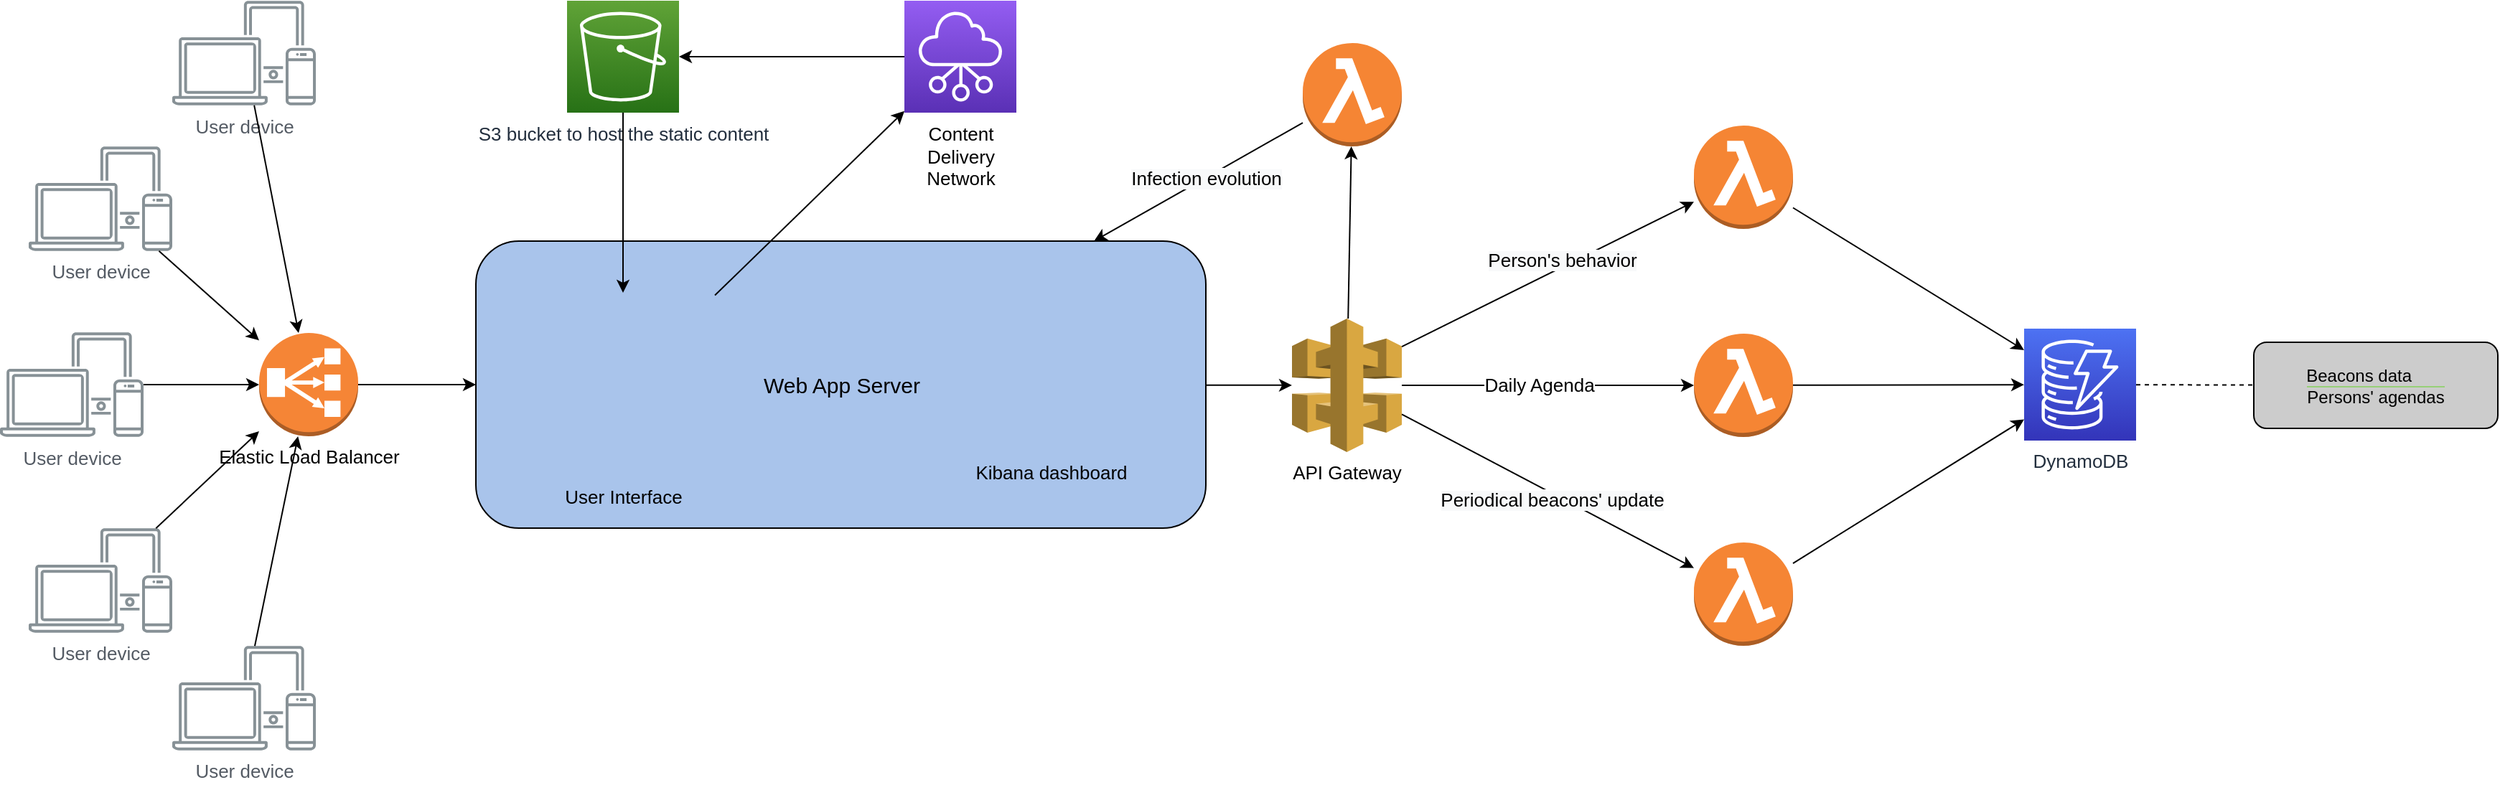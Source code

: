 <mxfile version="12.8.6" type="device"><diagram id="Ht1M8jgEwFfnCIfOTk4-" name="Page-1"><mxGraphModel dx="200" dy="1049" grid="1" gridSize="10" guides="1" tooltips="1" connect="1" arrows="1" fold="1" page="1" pageScale="1" pageWidth="1169" pageHeight="827" math="0" shadow="0"><root><mxCell id="0"/><mxCell id="1" parent="0"/><mxCell id="9oPqN2CJgTP7Hpa33Y2I-14" value="&lt;span id=&quot;docs-internal-guid-adabdd40-7fff-e284-919d-42149fb8a76f&quot;&gt;&lt;span style=&quot;font-family: &amp;#34;arial&amp;#34; ; background-color: transparent ; vertical-align: baseline ; white-space: pre-wrap&quot;&gt;&lt;font style=&quot;font-size: 15px&quot;&gt;Web App Server&lt;/font&gt;&lt;/span&gt;&lt;/span&gt;" style="rounded=1;whiteSpace=wrap;html=1;fillColor=#A9C4EB;" vertex="1" parent="1"><mxGeometry x="451.5" y="-200" width="508.5" height="200" as="geometry"/></mxCell><mxCell id="9oPqN2CJgTP7Hpa33Y2I-1" value="&lt;font style=&quot;font-size: 13px&quot;&gt;User device&lt;/font&gt;" style="outlineConnect=0;gradientColor=none;fontColor=#545B64;strokeColor=none;fillColor=#879196;dashed=0;verticalLabelPosition=bottom;verticalAlign=top;align=center;html=1;fontSize=12;fontStyle=0;aspect=fixed;shape=mxgraph.aws4.illustration_devices;pointerEvents=1" vertex="1" parent="1"><mxGeometry x="120" y="-136.5" width="100" height="73" as="geometry"/></mxCell><mxCell id="9oPqN2CJgTP7Hpa33Y2I-5" value="&lt;font style=&quot;font-size: 13px&quot;&gt;Elastic Load Balancer&lt;/font&gt;" style="outlineConnect=0;dashed=0;verticalLabelPosition=bottom;verticalAlign=top;align=center;html=1;shape=mxgraph.aws3.classic_load_balancer;fillColor=#F58536;gradientColor=none;" vertex="1" parent="1"><mxGeometry x="300.5" y="-136" width="69" height="72" as="geometry"/></mxCell><mxCell id="9oPqN2CJgTP7Hpa33Y2I-6" value="&lt;font style=&quot;font-size: 13px&quot;&gt;User Interface&lt;/font&gt;" style="shape=image;html=1;verticalAlign=top;verticalLabelPosition=bottom;labelBackgroundColor=#A9C4EB;imageAspect=0;aspect=fixed;image=https://cdn4.iconfinder.com/data/icons/technology-83/1000/app_frontend_end_front_front-end_front_end_development-128.png" vertex="1" parent="1"><mxGeometry x="490" y="-164" width="128" height="128" as="geometry"/></mxCell><mxCell id="9oPqN2CJgTP7Hpa33Y2I-8" value="&lt;span id=&quot;docs-internal-guid-7b78aea1-7fff-2cf8-7465-cf55b05e8528&quot;&gt;&lt;span style=&quot;color: rgb(0 , 0 , 0) ; background-color: transparent ; vertical-align: baseline ; white-space: pre-wrap&quot;&gt;&lt;font style=&quot;font-size: 13px&quot;&gt;Content Delivery Network&lt;/font&gt;&lt;/span&gt;&lt;/span&gt;" style="outlineConnect=0;fontColor=#232F3E;gradientColor=#945DF2;gradientDirection=north;fillColor=#5A30B5;strokeColor=#ffffff;dashed=0;verticalLabelPosition=bottom;verticalAlign=top;align=center;html=1;fontSize=12;fontStyle=0;aspect=fixed;shape=mxgraph.aws4.resourceIcon;resIcon=mxgraph.aws4.networking_and_content_delivery;" vertex="1" parent="1"><mxGeometry x="750" y="-367.5" width="78" height="78" as="geometry"/></mxCell><mxCell id="9oPqN2CJgTP7Hpa33Y2I-17" value="" style="endArrow=classic;html=1;" edge="1" parent="1" source="9oPqN2CJgTP7Hpa33Y2I-6" target="9oPqN2CJgTP7Hpa33Y2I-8"><mxGeometry width="50" height="50" relative="1" as="geometry"><mxPoint x="580" y="-170" as="sourcePoint"/><mxPoint x="630" y="-220" as="targetPoint"/></mxGeometry></mxCell><mxCell id="9oPqN2CJgTP7Hpa33Y2I-18" value="" style="endArrow=classic;html=1;" edge="1" parent="1" source="9oPqN2CJgTP7Hpa33Y2I-71" target="9oPqN2CJgTP7Hpa33Y2I-6"><mxGeometry width="50" height="50" relative="1" as="geometry"><mxPoint x="554" y="-263.5" as="sourcePoint"/><mxPoint x="646.064" y="-282.0" as="targetPoint"/></mxGeometry></mxCell><mxCell id="9oPqN2CJgTP7Hpa33Y2I-19" value="" style="endArrow=classic;html=1;" edge="1" parent="1" source="9oPqN2CJgTP7Hpa33Y2I-8" target="9oPqN2CJgTP7Hpa33Y2I-71"><mxGeometry width="50" height="50" relative="1" as="geometry"><mxPoint x="585.548" y="-188.5" as="sourcePoint"/><mxPoint x="594" y="-328.5" as="targetPoint"/></mxGeometry></mxCell><mxCell id="9oPqN2CJgTP7Hpa33Y2I-22" value="" style="endArrow=classic;html=1;" edge="1" parent="1" source="9oPqN2CJgTP7Hpa33Y2I-1" target="9oPqN2CJgTP7Hpa33Y2I-5"><mxGeometry width="50" height="50" relative="1" as="geometry"><mxPoint x="521.5" y="-256" as="sourcePoint"/><mxPoint x="521.5" y="-198.5" as="targetPoint"/></mxGeometry></mxCell><mxCell id="9oPqN2CJgTP7Hpa33Y2I-23" value="" style="endArrow=classic;html=1;" edge="1" parent="1" source="9oPqN2CJgTP7Hpa33Y2I-5" target="9oPqN2CJgTP7Hpa33Y2I-14"><mxGeometry width="50" height="50" relative="1" as="geometry"><mxPoint x="531.5" y="-246" as="sourcePoint"/><mxPoint x="531.5" y="-188.5" as="targetPoint"/></mxGeometry></mxCell><mxCell id="9oPqN2CJgTP7Hpa33Y2I-24" value="&lt;font style=&quot;font-size: 13px&quot;&gt;API Gateway&lt;/font&gt;" style="outlineConnect=0;dashed=0;verticalLabelPosition=bottom;verticalAlign=top;align=center;html=1;shape=mxgraph.aws3.api_gateway;fillColor=#D9A741;gradientColor=none;" vertex="1" parent="1"><mxGeometry x="1020" y="-146" width="76.5" height="93" as="geometry"/></mxCell><mxCell id="9oPqN2CJgTP7Hpa33Y2I-25" value="" style="endArrow=classic;html=1;" edge="1" parent="1" source="9oPqN2CJgTP7Hpa33Y2I-14" target="9oPqN2CJgTP7Hpa33Y2I-24"><mxGeometry width="50" height="50" relative="1" as="geometry"><mxPoint x="880" y="-292" as="sourcePoint"/><mxPoint x="962" y="-292" as="targetPoint"/></mxGeometry></mxCell><mxCell id="9oPqN2CJgTP7Hpa33Y2I-26" value="" style="outlineConnect=0;dashed=0;verticalLabelPosition=bottom;verticalAlign=top;align=center;html=1;shape=mxgraph.aws3.lambda_function;fillColor=#F58534;gradientColor=none;" vertex="1" parent="1"><mxGeometry x="1300" y="-135.5" width="69" height="72" as="geometry"/></mxCell><mxCell id="9oPqN2CJgTP7Hpa33Y2I-27" value="" style="outlineConnect=0;dashed=0;verticalLabelPosition=bottom;verticalAlign=top;align=center;html=1;shape=mxgraph.aws3.lambda_function;fillColor=#F58534;gradientColor=none;" vertex="1" parent="1"><mxGeometry x="1300" y="10" width="69" height="72" as="geometry"/></mxCell><mxCell id="9oPqN2CJgTP7Hpa33Y2I-28" value="" style="outlineConnect=0;dashed=0;verticalLabelPosition=bottom;verticalAlign=top;align=center;html=1;shape=mxgraph.aws3.lambda_function;fillColor=#F58534;gradientColor=none;" vertex="1" parent="1"><mxGeometry x="1300" y="-280.5" width="69" height="72" as="geometry"/></mxCell><mxCell id="9oPqN2CJgTP7Hpa33Y2I-30" value="" style="endArrow=classic;html=1;" edge="1" parent="1" source="9oPqN2CJgTP7Hpa33Y2I-24" target="9oPqN2CJgTP7Hpa33Y2I-27"><mxGeometry width="50" height="50" relative="1" as="geometry"><mxPoint x="970" y="-89.639" as="sourcePoint"/><mxPoint x="1030" y="-89.554" as="targetPoint"/></mxGeometry></mxCell><mxCell id="9oPqN2CJgTP7Hpa33Y2I-38" value="&lt;span style=&quot;background-color: rgb(248 , 249 , 250)&quot;&gt;&lt;font style=&quot;font-size: 13px&quot;&gt;Periodical beacons' update&lt;/font&gt;&lt;/span&gt;" style="text;html=1;align=center;verticalAlign=middle;resizable=0;points=[];labelBackgroundColor=#ffffff;" vertex="1" connectable="0" parent="9oPqN2CJgTP7Hpa33Y2I-30"><mxGeometry x="0.481" relative="1" as="geometry"><mxPoint x="-46.91" y="-19.87" as="offset"/></mxGeometry></mxCell><mxCell id="9oPqN2CJgTP7Hpa33Y2I-31" value="" style="endArrow=classic;html=1;" edge="1" parent="1" source="9oPqN2CJgTP7Hpa33Y2I-24" target="9oPqN2CJgTP7Hpa33Y2I-26"><mxGeometry width="50" height="50" relative="1" as="geometry"><mxPoint x="980" y="-79.639" as="sourcePoint"/><mxPoint x="1040" y="-79.554" as="targetPoint"/></mxGeometry></mxCell><mxCell id="9oPqN2CJgTP7Hpa33Y2I-35" value="&lt;font style=&quot;font-size: 13px&quot;&gt;Daily Agenda&lt;/font&gt;" style="text;html=1;align=center;verticalAlign=middle;resizable=0;points=[];labelBackgroundColor=#ffffff;" vertex="1" connectable="0" parent="9oPqN2CJgTP7Hpa33Y2I-31"><mxGeometry x="-0.212" y="1" relative="1" as="geometry"><mxPoint x="15.51" y="0.44" as="offset"/></mxGeometry></mxCell><mxCell id="9oPqN2CJgTP7Hpa33Y2I-32" value="" style="endArrow=classic;html=1;exitX=1;exitY=0.21;exitDx=0;exitDy=0;exitPerimeter=0;" edge="1" parent="1" source="9oPqN2CJgTP7Hpa33Y2I-24" target="9oPqN2CJgTP7Hpa33Y2I-28"><mxGeometry width="50" height="50" relative="1" as="geometry"><mxPoint x="990" y="-69.639" as="sourcePoint"/><mxPoint x="1050" y="-69.554" as="targetPoint"/></mxGeometry></mxCell><mxCell id="9oPqN2CJgTP7Hpa33Y2I-37" value="&lt;span style=&quot;background-color: rgb(248 , 249 , 250)&quot;&gt;&lt;font style=&quot;font-size: 13px&quot;&gt;Person's behavior&lt;/font&gt;&lt;/span&gt;" style="text;html=1;align=center;verticalAlign=middle;resizable=0;points=[];labelBackgroundColor=#ffffff;" vertex="1" connectable="0" parent="9oPqN2CJgTP7Hpa33Y2I-32"><mxGeometry x="0.253" y="-3" relative="1" as="geometry"><mxPoint x="-17.91" as="offset"/></mxGeometry></mxCell><mxCell id="9oPqN2CJgTP7Hpa33Y2I-48" value="&lt;font style=&quot;font-size: 13px&quot;&gt;Kibana dashboard&lt;/font&gt;" style="shape=image;html=1;verticalAlign=top;verticalLabelPosition=bottom;labelBackgroundColor=#A9C4EB;imageAspect=0;aspect=fixed;image=https://cdn4.iconfinder.com/data/icons/logos-brands-5/24/kibana-128.png" vertex="1" parent="1"><mxGeometry x="800" y="-157" width="104" height="104" as="geometry"/></mxCell><mxCell id="9oPqN2CJgTP7Hpa33Y2I-51" value="&lt;font style=&quot;font-size: 13px&quot;&gt;DynamoDB&lt;/font&gt;" style="outlineConnect=0;fontColor=#232F3E;gradientColor=#4D72F3;gradientDirection=north;fillColor=#3334B9;strokeColor=#ffffff;dashed=0;verticalLabelPosition=bottom;verticalAlign=top;align=center;html=1;fontSize=12;fontStyle=0;aspect=fixed;shape=mxgraph.aws4.resourceIcon;resIcon=mxgraph.aws4.dynamodb;" vertex="1" parent="1"><mxGeometry x="1530" y="-139" width="78" height="78" as="geometry"/></mxCell><mxCell id="9oPqN2CJgTP7Hpa33Y2I-54" value="" style="endArrow=classic;html=1;" edge="1" parent="1" source="9oPqN2CJgTP7Hpa33Y2I-28" target="9oPqN2CJgTP7Hpa33Y2I-51"><mxGeometry width="50" height="50" relative="1" as="geometry"><mxPoint x="1490" y="-190" as="sourcePoint"/><mxPoint x="1540" y="-240" as="targetPoint"/></mxGeometry></mxCell><mxCell id="9oPqN2CJgTP7Hpa33Y2I-55" value="" style="endArrow=classic;html=1;" edge="1" parent="1" source="9oPqN2CJgTP7Hpa33Y2I-27" target="9oPqN2CJgTP7Hpa33Y2I-51"><mxGeometry width="50" height="50" relative="1" as="geometry"><mxPoint x="1116.5" y="-79.5" as="sourcePoint"/><mxPoint x="1320" y="-79.5" as="targetPoint"/></mxGeometry></mxCell><mxCell id="9oPqN2CJgTP7Hpa33Y2I-57" value="" style="endArrow=classic;html=1;" edge="1" parent="1" source="9oPqN2CJgTP7Hpa33Y2I-26" target="9oPqN2CJgTP7Hpa33Y2I-51"><mxGeometry width="50" height="50" relative="1" as="geometry"><mxPoint x="1126.5" y="-69.5" as="sourcePoint"/><mxPoint x="1330" y="-69.5" as="targetPoint"/></mxGeometry></mxCell><mxCell id="9oPqN2CJgTP7Hpa33Y2I-59" value="&lt;font style=&quot;font-size: 13px&quot;&gt;User device&lt;/font&gt;" style="outlineConnect=0;gradientColor=none;fontColor=#545B64;strokeColor=none;fillColor=#879196;dashed=0;verticalLabelPosition=bottom;verticalAlign=top;align=center;html=1;fontSize=12;fontStyle=0;aspect=fixed;shape=mxgraph.aws4.illustration_devices;pointerEvents=1" vertex="1" parent="1"><mxGeometry x="240" y="-367.5" width="100" height="73" as="geometry"/></mxCell><mxCell id="9oPqN2CJgTP7Hpa33Y2I-60" value="&lt;font style=&quot;font-size: 13px&quot;&gt;User device&lt;/font&gt;" style="outlineConnect=0;gradientColor=none;fontColor=#545B64;strokeColor=none;fillColor=#879196;dashed=0;verticalLabelPosition=bottom;verticalAlign=top;align=center;html=1;fontSize=12;fontStyle=0;aspect=fixed;shape=mxgraph.aws4.illustration_devices;pointerEvents=1" vertex="1" parent="1"><mxGeometry x="240" y="82" width="100" height="73" as="geometry"/></mxCell><mxCell id="9oPqN2CJgTP7Hpa33Y2I-61" value="&lt;font style=&quot;font-size: 13px&quot;&gt;User device&lt;/font&gt;" style="outlineConnect=0;gradientColor=none;fontColor=#545B64;strokeColor=none;fillColor=#879196;dashed=0;verticalLabelPosition=bottom;verticalAlign=top;align=center;html=1;fontSize=12;fontStyle=0;aspect=fixed;shape=mxgraph.aws4.illustration_devices;pointerEvents=1" vertex="1" parent="1"><mxGeometry x="140" width="100" height="73" as="geometry"/></mxCell><mxCell id="9oPqN2CJgTP7Hpa33Y2I-62" value="&lt;font style=&quot;font-size: 13px&quot;&gt;User device&lt;/font&gt;" style="outlineConnect=0;gradientColor=none;fontColor=#545B64;strokeColor=none;fillColor=#879196;dashed=0;verticalLabelPosition=bottom;verticalAlign=top;align=center;html=1;fontSize=12;fontStyle=0;aspect=fixed;shape=mxgraph.aws4.illustration_devices;pointerEvents=1" vertex="1" parent="1"><mxGeometry x="140" y="-266" width="100" height="73" as="geometry"/></mxCell><mxCell id="9oPqN2CJgTP7Hpa33Y2I-65" value="" style="endArrow=classic;html=1;" edge="1" parent="1" source="9oPqN2CJgTP7Hpa33Y2I-61" target="9oPqN2CJgTP7Hpa33Y2I-5"><mxGeometry width="50" height="50" relative="1" as="geometry"><mxPoint x="230.0" y="-90" as="sourcePoint"/><mxPoint x="310.5" y="-90" as="targetPoint"/></mxGeometry></mxCell><mxCell id="9oPqN2CJgTP7Hpa33Y2I-66" value="" style="endArrow=classic;html=1;" edge="1" parent="1" source="9oPqN2CJgTP7Hpa33Y2I-60" target="9oPqN2CJgTP7Hpa33Y2I-5"><mxGeometry width="50" height="50" relative="1" as="geometry"><mxPoint x="240.0" y="-80" as="sourcePoint"/><mxPoint x="320.5" y="-80" as="targetPoint"/></mxGeometry></mxCell><mxCell id="9oPqN2CJgTP7Hpa33Y2I-67" value="" style="endArrow=classic;html=1;" edge="1" parent="1" source="9oPqN2CJgTP7Hpa33Y2I-59" target="9oPqN2CJgTP7Hpa33Y2I-5"><mxGeometry width="50" height="50" relative="1" as="geometry"><mxPoint x="250.0" y="-70" as="sourcePoint"/><mxPoint x="330.5" y="-70" as="targetPoint"/></mxGeometry></mxCell><mxCell id="9oPqN2CJgTP7Hpa33Y2I-68" value="" style="endArrow=classic;html=1;" edge="1" parent="1" source="9oPqN2CJgTP7Hpa33Y2I-62" target="9oPqN2CJgTP7Hpa33Y2I-5"><mxGeometry width="50" height="50" relative="1" as="geometry"><mxPoint x="260.0" y="-60" as="sourcePoint"/><mxPoint x="340.5" y="-60" as="targetPoint"/></mxGeometry></mxCell><mxCell id="9oPqN2CJgTP7Hpa33Y2I-71" value="&lt;font style=&quot;font-size: 13px&quot;&gt;S3 bucket to host the static content&lt;/font&gt;" style="outlineConnect=0;fontColor=#232F3E;gradientColor=#60A337;gradientDirection=north;fillColor=#277116;strokeColor=#ffffff;dashed=0;verticalLabelPosition=bottom;verticalAlign=top;align=center;html=1;fontSize=12;fontStyle=0;aspect=fixed;shape=mxgraph.aws4.resourceIcon;resIcon=mxgraph.aws4.s3;" vertex="1" parent="1"><mxGeometry x="515" y="-367.5" width="78" height="78" as="geometry"/></mxCell><mxCell id="9oPqN2CJgTP7Hpa33Y2I-83" value="" style="endArrow=none;dashed=1;html=1;" edge="1" parent="1" source="9oPqN2CJgTP7Hpa33Y2I-51" target="9oPqN2CJgTP7Hpa33Y2I-96"><mxGeometry width="50" height="50" relative="1" as="geometry"><mxPoint x="1540" y="-210" as="sourcePoint"/><mxPoint x="1684" y="-98.212" as="targetPoint"/></mxGeometry></mxCell><mxCell id="9oPqN2CJgTP7Hpa33Y2I-89" value="" style="outlineConnect=0;dashed=0;verticalLabelPosition=bottom;verticalAlign=top;align=center;html=1;shape=mxgraph.aws3.lambda_function;fillColor=#F58534;gradientColor=none;" vertex="1" parent="1"><mxGeometry x="1027.5" y="-338" width="69" height="72" as="geometry"/></mxCell><mxCell id="9oPqN2CJgTP7Hpa33Y2I-90" value="" style="endArrow=classic;html=1;" edge="1" parent="1" source="9oPqN2CJgTP7Hpa33Y2I-24" target="9oPqN2CJgTP7Hpa33Y2I-89"><mxGeometry width="50" height="50" relative="1" as="geometry"><mxPoint x="1106.5" y="-116.47" as="sourcePoint"/><mxPoint x="1310" y="-217.391" as="targetPoint"/></mxGeometry></mxCell><mxCell id="9oPqN2CJgTP7Hpa33Y2I-92" value="" style="endArrow=classic;html=1;" edge="1" parent="1" source="9oPqN2CJgTP7Hpa33Y2I-89" target="9oPqN2CJgTP7Hpa33Y2I-14"><mxGeometry width="50" height="50" relative="1" as="geometry"><mxPoint x="1116.5" y="-106.47" as="sourcePoint"/><mxPoint x="1320" y="-207.391" as="targetPoint"/></mxGeometry></mxCell><mxCell id="9oPqN2CJgTP7Hpa33Y2I-93" value="&lt;span style=&quot;background-color: rgb(248 , 249 , 250)&quot;&gt;&lt;font style=&quot;font-size: 13px&quot;&gt;Infection evolution&lt;/font&gt;&lt;/span&gt;" style="text;html=1;align=center;verticalAlign=middle;resizable=0;points=[];labelBackgroundColor=#ffffff;" vertex="1" connectable="0" parent="9oPqN2CJgTP7Hpa33Y2I-92"><mxGeometry x="0.253" y="-3" relative="1" as="geometry"><mxPoint x="25.06" y="-11.1" as="offset"/></mxGeometry></mxCell><mxCell id="9oPqN2CJgTP7Hpa33Y2I-96" value="&lt;span style=&quot;background-color: rgb(204 , 204 , 204)&quot;&gt;Beacons data&amp;nbsp; &amp;nbsp; &amp;nbsp; &amp;nbsp;&lt;br&gt;Persons' agendas&lt;/span&gt;" style="rounded=1;whiteSpace=wrap;html=1;labelBackgroundColor=#97D077;strokeColor=#000000;fillColor=#CCCCCC;" vertex="1" parent="1"><mxGeometry x="1690" y="-129.5" width="170" height="60" as="geometry"/></mxCell></root></mxGraphModel></diagram></mxfile>
